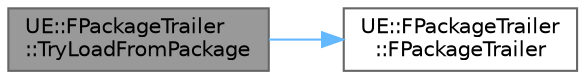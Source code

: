 digraph "UE::FPackageTrailer::TryLoadFromPackage"
{
 // INTERACTIVE_SVG=YES
 // LATEX_PDF_SIZE
  bgcolor="transparent";
  edge [fontname=Helvetica,fontsize=10,labelfontname=Helvetica,labelfontsize=10];
  node [fontname=Helvetica,fontsize=10,shape=box,height=0.2,width=0.4];
  rankdir="LR";
  Node1 [id="Node000001",label="UE::FPackageTrailer\l::TryLoadFromPackage",height=0.2,width=0.4,color="gray40", fillcolor="grey60", style="filled", fontcolor="black",tooltip="Try to load a trailer from a given package path."];
  Node1 -> Node2 [id="edge1_Node000001_Node000002",color="steelblue1",style="solid",tooltip=" "];
  Node2 [id="Node000002",label="UE::FPackageTrailer\l::FPackageTrailer",height=0.2,width=0.4,color="grey40", fillcolor="white", style="filled",URL="$d1/de3/classUE_1_1FPackageTrailer.html#a83f8b0c2c84e77a8081d6b396de0a4a0",tooltip=" "];
}
